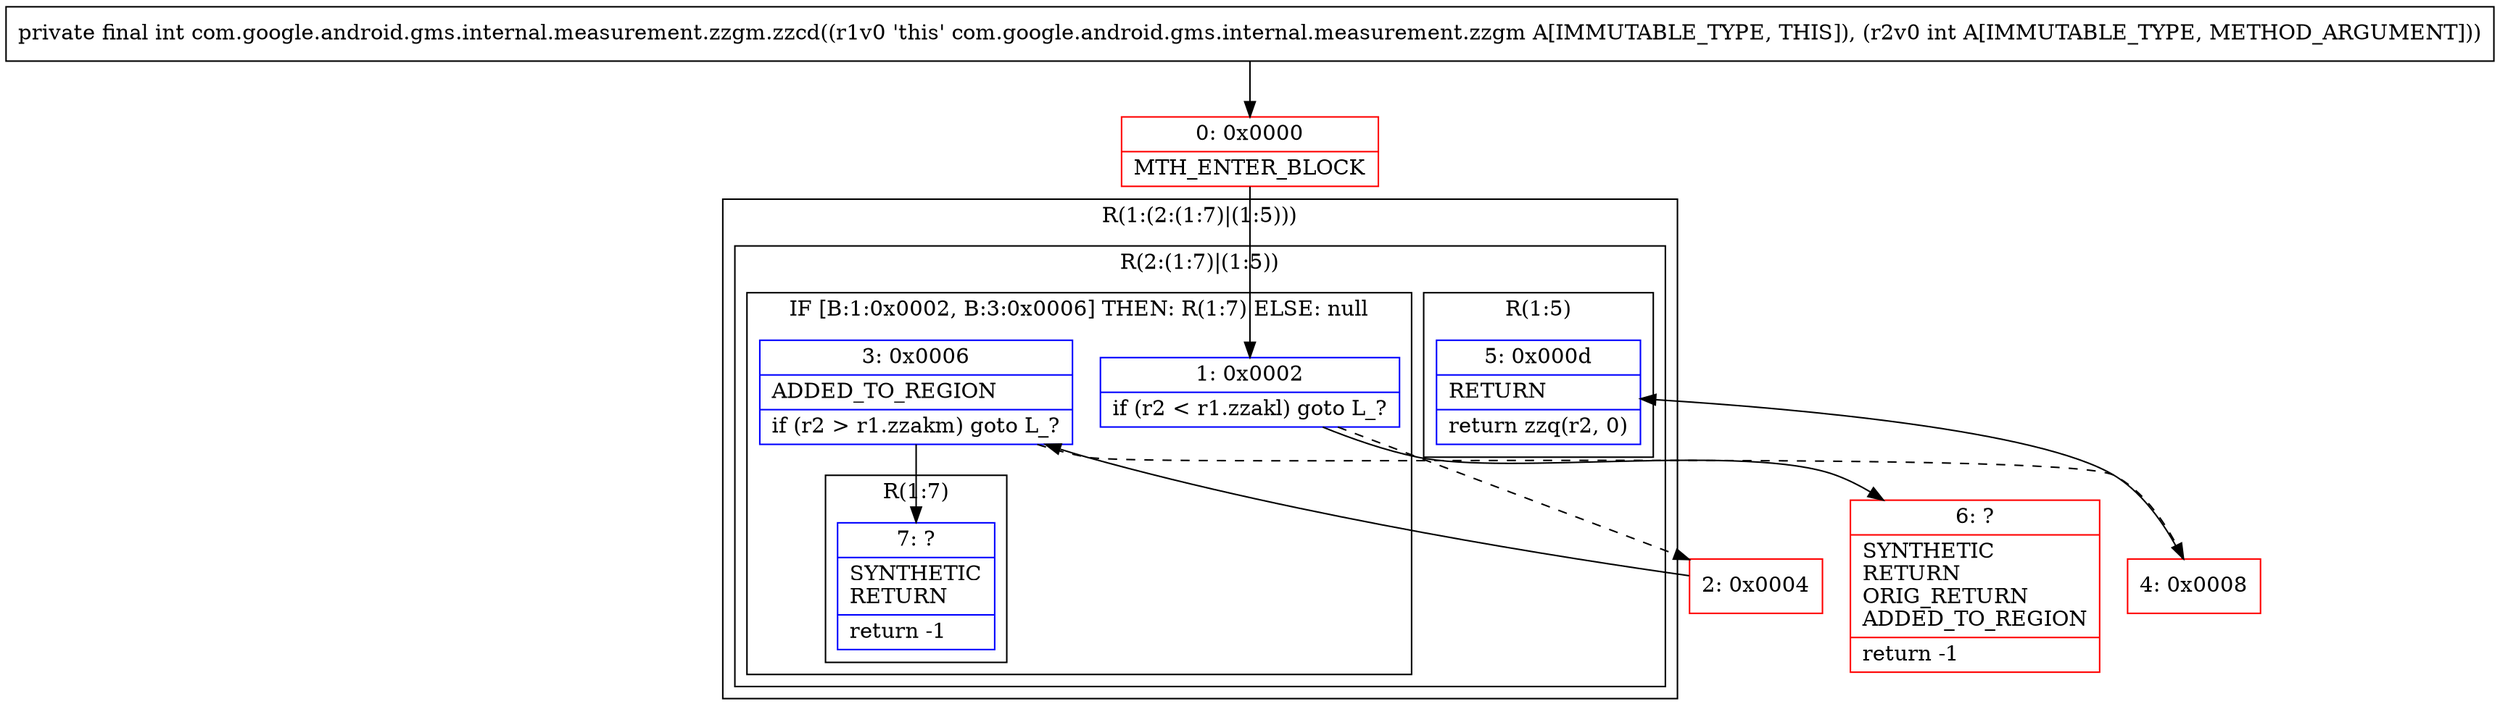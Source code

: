 digraph "CFG forcom.google.android.gms.internal.measurement.zzgm.zzcd(I)I" {
subgraph cluster_Region_1193978949 {
label = "R(1:(2:(1:7)|(1:5)))";
node [shape=record,color=blue];
subgraph cluster_Region_586778430 {
label = "R(2:(1:7)|(1:5))";
node [shape=record,color=blue];
subgraph cluster_IfRegion_1550380120 {
label = "IF [B:1:0x0002, B:3:0x0006] THEN: R(1:7) ELSE: null";
node [shape=record,color=blue];
Node_1 [shape=record,label="{1\:\ 0x0002|if (r2 \< r1.zzakl) goto L_?\l}"];
Node_3 [shape=record,label="{3\:\ 0x0006|ADDED_TO_REGION\l|if (r2 \> r1.zzakm) goto L_?\l}"];
subgraph cluster_Region_161876293 {
label = "R(1:7)";
node [shape=record,color=blue];
Node_7 [shape=record,label="{7\:\ ?|SYNTHETIC\lRETURN\l|return \-1\l}"];
}
}
subgraph cluster_Region_469550256 {
label = "R(1:5)";
node [shape=record,color=blue];
Node_5 [shape=record,label="{5\:\ 0x000d|RETURN\l|return zzq(r2, 0)\l}"];
}
}
}
Node_0 [shape=record,color=red,label="{0\:\ 0x0000|MTH_ENTER_BLOCK\l}"];
Node_2 [shape=record,color=red,label="{2\:\ 0x0004}"];
Node_4 [shape=record,color=red,label="{4\:\ 0x0008}"];
Node_6 [shape=record,color=red,label="{6\:\ ?|SYNTHETIC\lRETURN\lORIG_RETURN\lADDED_TO_REGION\l|return \-1\l}"];
MethodNode[shape=record,label="{private final int com.google.android.gms.internal.measurement.zzgm.zzcd((r1v0 'this' com.google.android.gms.internal.measurement.zzgm A[IMMUTABLE_TYPE, THIS]), (r2v0 int A[IMMUTABLE_TYPE, METHOD_ARGUMENT])) }"];
MethodNode -> Node_0;
Node_1 -> Node_2[style=dashed];
Node_1 -> Node_6;
Node_3 -> Node_4[style=dashed];
Node_3 -> Node_7;
Node_0 -> Node_1;
Node_2 -> Node_3;
Node_4 -> Node_5;
}

